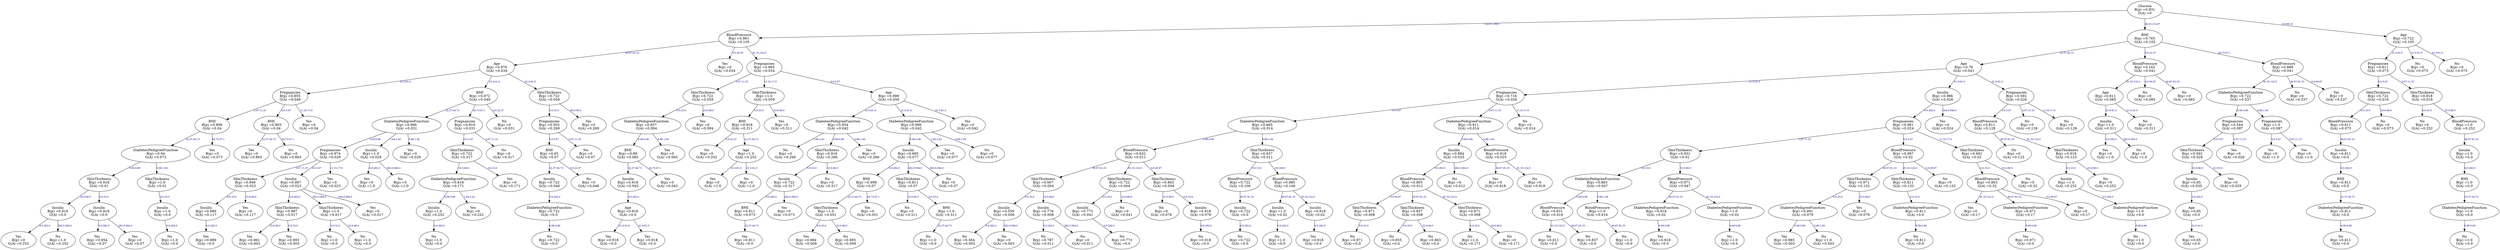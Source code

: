 // The Round Table
digraph "diabetes decision tree" {
	b [label="BloodPressure
B(p) =0.961
G(A) =0.105"]
	a [label="Glucose
B(p) =0.931
G(A) =0"]
	a -> b [label="132.67-199.0" fontcolor=darkblue fontsize=10]
	c [label="BMI
B(p) =0.765
G(A) =0.105"]
	a [label="Glucose
B(p) =0.931
G(A) =0"]
	a -> c [label="66.33-132.67" fontcolor=darkblue fontsize=10]
	d [label="Age
B(p) =0.722
G(A) =0.105"]
	a [label="Glucose
B(p) =0.931
G(A) =0"]
	a -> d [label="0.0-66.33" fontcolor=darkblue fontsize=10]
	e [label="Age
B(p) =0.976
G(A) =0.034"]
	b -> e [label="40.67-81.33" fontcolor=darkblue fontsize=10]
	f [label="Yes
B(p) =0
G(A) =0.034"]
	b -> f [label="0.0-40.67" fontcolor=darkblue fontsize=10]
	g [label="Pregnancies
B(p) =0.965
G(A) =0.034"]
	b -> g [label="81.33-122.0" fontcolor=darkblue fontsize=10]
	h [label="Age
B(p) =0.78
G(A) =0.041"]
	c -> h [label="22.37-44.73" fontcolor=darkblue fontsize=10]
	i [label="BloodPressure
B(p) =0.162
G(A) =0.041"]
	c -> i [label="0.0-22.37" fontcolor=darkblue fontsize=10]
	j [label="BloodPressure
B(p) =0.989
G(A) =0.041"]
	c -> j [label="44.73-67.1" fontcolor=darkblue fontsize=10]
	k [label="Pregnancies
B(p) =0.811
G(A) =0.073"]
	d -> k [label="21.0-41.0" fontcolor=darkblue fontsize=10]
	l [label="No
B(p) =0
G(A) =0.073"]
	d -> l [label="41.0-61.0" fontcolor=darkblue fontsize=10]
	m [label="No
B(p) =0
G(A) =0.073"]
	d -> m [label="61.0-81.0" fontcolor=darkblue fontsize=10]
	n [label="Pregnancies
B(p) =0.855
G(A) =0.049"]
	e -> n [label="41.0-61.0" fontcolor=darkblue fontsize=10]
	o [label="BMI
B(p) =0.972
G(A) =0.049"]
	e -> o [label="21.0-41.0" fontcolor=darkblue fontsize=10]
	p [label="SkinThickness
B(p) =0.722
G(A) =0.049"]
	e -> p [label="61.0-81.0" fontcolor=darkblue fontsize=10]
	q [label="SkinThickness
B(p) =0.722
G(A) =0.059"]
	g -> q [label="5.67-11.33" fontcolor=darkblue fontsize=10]
	r [label="SkinThickness
B(p) =1.0
G(A) =0.059"]
	g -> r [label="11.33-17.0" fontcolor=darkblue fontsize=10]
	s [label="Age
B(p) =0.999
G(A) =0.059"]
	g -> s [label="0.0-5.67" fontcolor=darkblue fontsize=10]
	t [label="Pregnancies
B(p) =0.716
G(A) =0.026"]
	h -> t [label="21.0-41.0" fontcolor=darkblue fontsize=10]
	u [label="Insulin
B(p) =0.986
G(A) =0.026"]
	h -> u [label="41.0-61.0" fontcolor=darkblue fontsize=10]
	v [label="Pregnancies
B(p) =0.592
G(A) =0.026"]
	h -> v [label="61.0-81.0" fontcolor=darkblue fontsize=10]
	w [label="Age
B(p) =0.811
G(A) =0.085"]
	i -> w [label="81.33-122.0" fontcolor=darkblue fontsize=10]
	x [label="No
B(p) =0
G(A) =0.085"]
	i -> x [label="0.0-40.67" fontcolor=darkblue fontsize=10]
	y [label="No
B(p) =0
G(A) =0.085"]
	i -> y [label="40.67-81.33" fontcolor=darkblue fontsize=10]
	z [label="DiabetesPedigreeFunction
B(p) =0.722
G(A) =0.537"]
	j -> z [label="81.33-122.0" fontcolor=darkblue fontsize=10]
	"{" [label="No
B(p) =0
G(A) =0.537"]
	j -> "{" [label="40.67-81.33" fontcolor=darkblue fontsize=10]
	"|" [label="Yes
B(p) =0
G(A) =0.537"]
	j -> "|" [label="0.0-40.67" fontcolor=darkblue fontsize=10]
	"}" [label="SkinThickness
B(p) =0.722
G(A) =0.016"]
	k -> "}" [label="0.0-5.67" fontcolor=darkblue fontsize=10]
	"~" [label="SkinThickness
B(p) =0.918
G(A) =0.016"]
	k -> "~" [label="5.67-11.33" fontcolor=darkblue fontsize=10]
	"" [label="BMI
B(p) =0.896
G(A) =0.04"]
	n -> "" [label="5.67-11.33" fontcolor=darkblue fontsize=10]
	"" [label="BMI
B(p) =0.863
G(A) =0.04"]
	n -> "" [label="0.0-5.67" fontcolor=darkblue fontsize=10]
	"" [label="Yes
B(p) =0
G(A) =0.04"]
	n -> "" [label="11.33-17.0" fontcolor=darkblue fontsize=10]
	"" [label="DiabetesPedigreeFunction
B(p) =0.966
G(A) =0.031"]
	o -> "" [label="22.37-44.73" fontcolor=darkblue fontsize=10]
	"" [label="Pregnancies
B(p) =0.918
G(A) =0.031"]
	o -> "" [label="44.73-67.1" fontcolor=darkblue fontsize=10]
	"" [label="No
B(p) =0
G(A) =0.031"]
	o -> "" [label="0.0-22.37" fontcolor=darkblue fontsize=10]
	"" [label="Pregnancies
B(p) =0.503
G(A) =0.269"]
	p -> "" [label="0.0-33.0" fontcolor=darkblue fontsize=10]
	"" [label="Yes
B(p) =0
G(A) =0.269"]
	p -> "" [label="66.0-99.0" fontcolor=darkblue fontsize=10]
	"" [label="DiabetesPedigreeFunction
B(p) =0.837
G(A) =0.094"]
	q -> "" [label="0.0-33.0" fontcolor=darkblue fontsize=10]
	"" [label="Yes
B(p) =0
G(A) =0.094"]
	q -> "" [label="33.0-66.0" fontcolor=darkblue fontsize=10]
	"" [label="BMI
B(p) =0.918
G(A) =0.311"]
	r -> "" [label="0.0-33.0" fontcolor=darkblue fontsize=10]
	"" [label="Yes
B(p) =0
G(A) =0.311"]
	r -> "" [label="33.0-66.0" fontcolor=darkblue fontsize=10]
	"" [label="DiabetesPedigreeFunction
B(p) =0.954
G(A) =0.042"]
	s -> "" [label="41.0-61.0" fontcolor=darkblue fontsize=10]
	"" [label="DiabetesPedigreeFunction
B(p) =0.996
G(A) =0.042"]
	s -> "" [label="21.0-41.0" fontcolor=darkblue fontsize=10]
	"" [label="Yes
B(p) =0
G(A) =0.042"]
	s -> "" [label="61.0-81.0" fontcolor=darkblue fontsize=10]
	"" [label="DiabetesPedigreeFunction
B(p) =0.665
G(A) =0.014"]
	t -> "" [label="0.0-5.67" fontcolor=darkblue fontsize=10]
	"" [label="DiabetesPedigreeFunction
B(p) =0.911
G(A) =0.014"]
	t -> "" [label="5.67-11.33" fontcolor=darkblue fontsize=10]
	"" [label="No
B(p) =0
G(A) =0.014"]
	t -> "" [label="11.33-17.0" fontcolor=darkblue fontsize=10]
	"" [label="Pregnancies
B(p) =0.981
G(A) =0.024"]
	u -> "" [label="0.0-282.0" fontcolor=darkblue fontsize=10]
	"" [label="Yes
B(p) =0
G(A) =0.024"]
	u -> "" [label="564.0-846.0" fontcolor=darkblue fontsize=10]
	"" [label="BloodPressure
B(p) =0.811
G(A) =0.128"]
	v -> "" [label="0.0-5.67" fontcolor=darkblue fontsize=10]
	"" [label="No
B(p) =0
G(A) =0.128"]
	v -> "" [label="5.67-11.33" fontcolor=darkblue fontsize=10]
	"" [label="No
B(p) =0
G(A) =0.128"]
	v -> "" [label="11.33-17.0" fontcolor=darkblue fontsize=10]
	"" [label="Insulin
B(p) =1.0
G(A) =0.311"]
	w -> "" [label="41.0-61.0" fontcolor=darkblue fontsize=10]
	"" [label="No
B(p) =0
G(A) =0.311"]
	w -> "" [label="21.0-41.0" fontcolor=darkblue fontsize=10]
	"" [label="Pregnancies
B(p) =0.544
G(A) =0.087"]
	z -> "" [label="0.08-0.86" fontcolor=darkblue fontsize=10]
	"" [label="Pregnancies
B(p) =1.0
G(A) =0.087"]
	z -> "" [label="0.86-1.64" fontcolor=darkblue fontsize=10]
	"" [label="BloodPressure
B(p) =0.811
G(A) =0.073"]
	"}" -> "" [label="0.0-33.0" fontcolor=darkblue fontsize=10]
	"" [label="No
B(p) =0
G(A) =0.073"]
	"}" -> "" [label="33.0-66.0" fontcolor=darkblue fontsize=10]
	"" [label="No
B(p) =0
G(A) =0.252"]
	"~" -> "" [label="0.0-33.0" fontcolor=darkblue fontsize=10]
	"" [label="BloodPressure
B(p) =1.0
G(A) =0.252"]
	"~" -> "" [label="33.0-66.0" fontcolor=darkblue fontsize=10]
	"" [label="DiabetesPedigreeFunction
B(p) =0.94
G(A) =0.073"]
	"" -> "" [label="22.37-44.73" fontcolor=darkblue fontsize=10]
	"" [label="Yes
B(p) =0
G(A) =0.073"]
	"" -> "" [label="44.73-67.1" fontcolor=darkblue fontsize=10]
	" " [label="Yes
B(p) =0
G(A) =0.863"]
	"" -> " " [label="22.37-44.73" fontcolor=darkblue fontsize=10]
	"¡" [label="No
B(p) =0
G(A) =0.863"]
	"" -> "¡" [label="44.73-67.1" fontcolor=darkblue fontsize=10]
	"¢" [label="Pregnancies
B(p) =0.974
G(A) =0.029"]
	"" -> "¢" [label="0.08-0.86" fontcolor=darkblue fontsize=10]
	"£" [label="Insulin
B(p) =1.0
G(A) =0.029"]
	"" -> "£" [label="1.64-2.42" fontcolor=darkblue fontsize=10]
	"¤" [label="Yes
B(p) =0
G(A) =0.029"]
	"" -> "¤" [label="0.86-1.64" fontcolor=darkblue fontsize=10]
	"¥" [label="SkinThickness
B(p) =0.722
G(A) =0.317"]
	"" -> "¥" [label="0.0-5.67" fontcolor=darkblue fontsize=10]
	"¦" [label="No
B(p) =0
G(A) =0.317"]
	"" -> "¦" [label="5.67-11.33" fontcolor=darkblue fontsize=10]
	"§" [label="BMI
B(p) =0.65
G(A) =0.07"]
	"" -> "§" [label="0.0-5.67" fontcolor=darkblue fontsize=10]
	"¨" [label="No
B(p) =0
G(A) =0.07"]
	"" -> "¨" [label="5.67-11.33" fontcolor=darkblue fontsize=10]
	"©" [label="BMI
B(p) =0.89
G(A) =0.065"]
	"" -> "©" [label="0.08-0.86" fontcolor=darkblue fontsize=10]
	"ª" [label="Yes
B(p) =0
G(A) =0.065"]
	"" -> "ª" [label="0.86-1.64" fontcolor=darkblue fontsize=10]
	"«" [label="No
B(p) =0
G(A) =0.252"]
	"" -> "«" [label="0.0-22.37" fontcolor=darkblue fontsize=10]
	"¬" [label="Age
B(p) =1.0
G(A) =0.252"]
	"" -> "¬" [label="22.37-44.73" fontcolor=darkblue fontsize=10]
	"­" [label="No
B(p) =0
G(A) =0.266"]
	"" -> "­" [label="1.64-2.42" fontcolor=darkblue fontsize=10]
	"®" [label="SkinThickness
B(p) =0.918
G(A) =0.266"]
	"" -> "®" [label="0.08-0.86" fontcolor=darkblue fontsize=10]
	"¯" [label="Yes
B(p) =0
G(A) =0.266"]
	"" -> "¯" [label="0.86-1.64" fontcolor=darkblue fontsize=10]
	"°" [label="Insulin
B(p) =0.995
G(A) =0.077"]
	"" -> "°" [label="0.08-0.86" fontcolor=darkblue fontsize=10]
	"±" [label="Yes
B(p) =0
G(A) =0.077"]
	"" -> "±" [label="1.64-2.42" fontcolor=darkblue fontsize=10]
	"²" [label="No
B(p) =0
G(A) =0.077"]
	"" -> "²" [label="0.86-1.64" fontcolor=darkblue fontsize=10]
	"³" [label="BloodPressure
B(p) =0.632
G(A) =0.011"]
	"" -> "³" [label="0.08-0.86" fontcolor=darkblue fontsize=10]
	"´" [label="SkinThickness
B(p) =0.937
G(A) =0.011"]
	"" -> "´" [label="0.86-1.64" fontcolor=darkblue fontsize=10]
	"µ" [label="Insulin
B(p) =0.884
G(A) =0.025"]
	"" -> "µ" [label="0.08-0.86" fontcolor=darkblue fontsize=10]
	"¶" [label="BloodPressure
B(p) =0.918
G(A) =0.025"]
	"" -> "¶" [label="0.86-1.64" fontcolor=darkblue fontsize=10]
	"·" [label="SkinThickness
B(p) =0.931
G(A) =0.02"]
	"" -> "·" [label="5.67-11.33" fontcolor=darkblue fontsize=10]
	"¸" [label="BloodPressure
B(p) =0.997
G(A) =0.02"]
	"" -> "¸" [label="0.0-5.67" fontcolor=darkblue fontsize=10]
	"¹" [label="SkinThickness
B(p) =0.991
G(A) =0.02"]
	"" -> "¹" [label="11.33-17.0" fontcolor=darkblue fontsize=10]
	"º" [label="No
B(p) =0
G(A) =0.123"]
	"" -> "º" [label="40.67-81.33" fontcolor=darkblue fontsize=10]
	"»" [label="SkinThickness
B(p) =0.918
G(A) =0.123"]
	"" -> "»" [label="81.33-122.0" fontcolor=darkblue fontsize=10]
	"¼" [label="Yes
B(p) =0
G(A) =1.0"]
	"" -> "¼" [label="0.0-282.0" fontcolor=darkblue fontsize=10]
	"½" [label="No
B(p) =0
G(A) =1.0"]
	"" -> "½" [label="282.0-564.0" fontcolor=darkblue fontsize=10]
	"¾" [label="SkinThickness
B(p) =0.592
G(A) =0.026"]
	"" -> "¾" [label="0.0-5.67" fontcolor=darkblue fontsize=10]
	"¿" [label="Yes
B(p) =0
G(A) =0.026"]
	"" -> "¿" [label="5.67-11.33" fontcolor=darkblue fontsize=10]
	"À" [label="No
B(p) =0
G(A) =1.0"]
	"" -> "À" [label="0.0-5.67" fontcolor=darkblue fontsize=10]
	"Á" [label="Yes
B(p) =0
G(A) =1.0"]
	"" -> "Á" [label="5.67-11.33" fontcolor=darkblue fontsize=10]
	"Â" [label="Insulin
B(p) =0.811
G(A) =0.0"]
	"" -> "Â" [label="40.67-81.33" fontcolor=darkblue fontsize=10]
	"Ã" [label="Insulin
B(p) =1.0
G(A) =0.0"]
	"" -> "Ã" [label="40.67-81.33" fontcolor=darkblue fontsize=10]
	"Ä" [label="SkinThickness
B(p) =0.918
G(A) =0.01"]
	"" -> "Ä" [label="0.08-0.86" fontcolor=darkblue fontsize=10]
	"Å" [label="SkinThickness
B(p) =1.0
G(A) =0.01"]
	"" -> "Å" [label="0.86-1.64" fontcolor=darkblue fontsize=10]
	"Æ" [label="SkinThickness
B(p) =0.949
G(A) =0.023"]
	"¢" -> "Æ" [label="5.67-11.33" fontcolor=darkblue fontsize=10]
	"Ç" [label="Insulin
B(p) =0.987
G(A) =0.023"]
	"¢" -> "Ç" [label="0.0-5.67" fontcolor=darkblue fontsize=10]
	"È" [label="Yes
B(p) =0
G(A) =0.023"]
	"¢" -> "È" [label="11.33-17.0" fontcolor=darkblue fontsize=10]
	"É" [label="Yes
B(p) =0
G(A) =1.0"]
	"£" -> "É" [label="0.0-282.0" fontcolor=darkblue fontsize=10]
	"Ê" [label="No
B(p) =0
G(A) =1.0"]
	"£" -> "Ê" [label="564.0-846.0" fontcolor=darkblue fontsize=10]
	"Ë" [label="DiabetesPedigreeFunction
B(p) =0.918
G(A) =0.171"]
	"¥" -> "Ë" [label="33.0-66.0" fontcolor=darkblue fontsize=10]
	"Ì" [label="Yes
B(p) =0
G(A) =0.171"]
	"¥" -> "Ì" [label="0.0-33.0" fontcolor=darkblue fontsize=10]
	"Í" [label="Insulin
B(p) =0.722
G(A) =0.048"]
	"§" -> "Í" [label="22.37-44.73" fontcolor=darkblue fontsize=10]
	"Î" [label="No
B(p) =0
G(A) =0.048"]
	"§" -> "Î" [label="0.0-22.37" fontcolor=darkblue fontsize=10]
	"Ï" [label="Insulin
B(p) =0.918
G(A) =0.043"]
	"©" -> "Ï" [label="22.37-44.73" fontcolor=darkblue fontsize=10]
	"Ð" [label="Yes
B(p) =0
G(A) =0.043"]
	"©" -> "Ð" [label="44.73-67.1" fontcolor=darkblue fontsize=10]
	"Ñ" [label="Yes
B(p) =0
G(A) =1.0"]
	"¬" -> "Ñ" [label="41.0-61.0" fontcolor=darkblue fontsize=10]
	"Ò" [label="No
B(p) =0
G(A) =1.0"]
	"¬" -> "Ò" [label="21.0-41.0" fontcolor=darkblue fontsize=10]
	"Ó" [label="Insulin
B(p) =0.722
G(A) =0.317"]
	"®" -> "Ó" [label="0.0-33.0" fontcolor=darkblue fontsize=10]
	"Ô" [label="No
B(p) =0
G(A) =0.317"]
	"®" -> "Ô" [label="33.0-66.0" fontcolor=darkblue fontsize=10]
	"Õ" [label="BMI
B(p) =0.998
G(A) =0.07"]
	"°" -> "Õ" [label="0.0-282.0" fontcolor=darkblue fontsize=10]
	"Ö" [label="SkinThickness
B(p) =0.811
G(A) =0.07"]
	"°" -> "Ö" [label="282.0-564.0" fontcolor=darkblue fontsize=10]
	"×" [label="No
B(p) =0
G(A) =0.07"]
	"°" -> "×" [label="564.0-846.0" fontcolor=darkblue fontsize=10]
	"Ø" [label="SkinThickness
B(p) =0.607
G(A) =0.004"]
	"³" -> "Ø" [label="40.67-81.33" fontcolor=darkblue fontsize=10]
	"Ù" [label="SkinThickness
B(p) =0.722
G(A) =0.004"]
	"³" -> "Ù" [label="81.33-122.0" fontcolor=darkblue fontsize=10]
	"Ú" [label="SkinThickness
B(p) =0.863
G(A) =0.004"]
	"³" -> "Ú" [label="0.0-40.67" fontcolor=darkblue fontsize=10]
	"Û" [label="BloodPressure
B(p) =0.722
G(A) =0.106"]
	"´" -> "Û" [label="0.0-33.0" fontcolor=darkblue fontsize=10]
	"Ü" [label="BloodPressure
B(p) =0.985
G(A) =0.106"]
	"´" -> "Ü" [label="33.0-66.0" fontcolor=darkblue fontsize=10]
	"Ý" [label="BloodPressure
B(p) =0.893
G(A) =0.012"]
	"µ" -> "Ý" [label="0.0-282.0" fontcolor=darkblue fontsize=10]
	"Þ" [label="No
B(p) =0
G(A) =0.012"]
	"µ" -> "Þ" [label="282.0-564.0" fontcolor=darkblue fontsize=10]
	"ß" [label="Yes
B(p) =0
G(A) =0.918"]
	"¶" -> "ß" [label="40.67-81.33" fontcolor=darkblue fontsize=10]
	"à" [label="No
B(p) =0
G(A) =0.918"]
	"¶" -> "à" [label="81.33-122.0" fontcolor=darkblue fontsize=10]
	"á" [label="DiabetesPedigreeFunction
B(p) =0.863
G(A) =0.047"]
	"·" -> "á" [label="0.0-33.0" fontcolor=darkblue fontsize=10]
	"â" [label="BloodPressure
B(p) =0.971
G(A) =0.047"]
	"·" -> "â" [label="33.0-66.0" fontcolor=darkblue fontsize=10]
	"ã" [label="SkinThickness
B(p) =0.971
G(A) =0.133"]
	"¸" -> "ã" [label="40.67-81.33" fontcolor=darkblue fontsize=10]
	"ä" [label="SkinThickness
B(p) =0.811
G(A) =0.133"]
	"¸" -> "ä" [label="81.33-122.0" fontcolor=darkblue fontsize=10]
	"å" [label="No
B(p) =0
G(A) =0.133"]
	"¸" -> "å" [label="0.0-40.67" fontcolor=darkblue fontsize=10]
	"æ" [label="BloodPressure
B(p) =0.863
G(A) =0.32"]
	"¹" -> "æ" [label="0.0-33.0" fontcolor=darkblue fontsize=10]
	"ç" [label="No
B(p) =0
G(A) =0.32"]
	"¹" -> "ç" [label="33.0-66.0" fontcolor=darkblue fontsize=10]
	"è" [label="Insulin
B(p) =1.0
G(A) =0.252"]
	"»" -> "è" [label="0.0-33.0" fontcolor=darkblue fontsize=10]
	"é" [label="No
B(p) =0
G(A) =0.252"]
	"»" -> "é" [label="33.0-66.0" fontcolor=darkblue fontsize=10]
	"ê" [label="Insulin
B(p) =0.65
G(A) =0.035"]
	"¾" -> "ê" [label="33.0-66.0" fontcolor=darkblue fontsize=10]
	"ë" [label="Yes
B(p) =0
G(A) =0.035"]
	"¾" -> "ë" [label="0.0-33.0" fontcolor=darkblue fontsize=10]
	"ì" [label="BMI
B(p) =0.811
G(A) =0.0"]
	"Â" -> "ì" [label="0.0-282.0" fontcolor=darkblue fontsize=10]
	"í" [label="BMI
B(p) =1.0
G(A) =0.0"]
	"Ã" -> "í" [label="0.0-282.0" fontcolor=darkblue fontsize=10]
	"î" [label="Insulin
B(p) =0.918
G(A) =0.0"]
	"Ä" -> "î" [label="33.0-66.0" fontcolor=darkblue fontsize=10]
	"ï" [label="Insulin
B(p) =0.918
G(A) =0.0"]
	"Ä" -> "ï" [label="0.0-33.0" fontcolor=darkblue fontsize=10]
	"ð" [label="Insulin
B(p) =1.0
G(A) =0.0"]
	"Å" -> "ð" [label="0.0-33.0" fontcolor=darkblue fontsize=10]
	"ñ" [label="Insulin
B(p) =0.989
G(A) =0.117"]
	"Æ" -> "ñ" [label="0.0-33.0" fontcolor=darkblue fontsize=10]
	"ò" [label="Yes
B(p) =0
G(A) =0.117"]
	"Æ" -> "ò" [label="33.0-66.0" fontcolor=darkblue fontsize=10]
	"ó" [label="SkinThickness
B(p) =0.987
G(A) =0.017"]
	"Ç" -> "ó" [label="0.0-282.0" fontcolor=darkblue fontsize=10]
	"ô" [label="SkinThickness
B(p) =1.0
G(A) =0.017"]
	"Ç" -> "ô" [label="282.0-564.0" fontcolor=darkblue fontsize=10]
	"õ" [label="Yes
B(p) =0
G(A) =0.017"]
	"Ç" -> "õ" [label="564.0-846.0" fontcolor=darkblue fontsize=10]
	"ö" [label="Insulin
B(p) =1.0
G(A) =0.252"]
	"Ë" -> "ö" [label="0.08-0.86" fontcolor=darkblue fontsize=10]
	"÷" [label="Yes
B(p) =0
G(A) =0.252"]
	"Ë" -> "÷" [label="1.64-2.42" fontcolor=darkblue fontsize=10]
	"ø" [label="DiabetesPedigreeFunction
B(p) =0.722
G(A) =0.0"]
	"Í" -> "ø" [label="0.0-282.0" fontcolor=darkblue fontsize=10]
	"ù" [label="Age
B(p) =0.918
G(A) =0.0"]
	"Ï" -> "ù" [label="0.0-282.0" fontcolor=darkblue fontsize=10]
	"ú" [label="BMI
B(p) =0.811
G(A) =0.073"]
	"Ó" -> "ú" [label="0.0-282.0" fontcolor=darkblue fontsize=10]
	"û" [label="Yes
B(p) =0
G(A) =0.073"]
	"Ó" -> "û" [label="282.0-564.0" fontcolor=darkblue fontsize=10]
	"ü" [label="SkinThickness
B(p) =1.0
G(A) =0.051"]
	"Õ" -> "ü" [label="22.37-44.73" fontcolor=darkblue fontsize=10]
	"ý" [label="Yes
B(p) =0
G(A) =0.051"]
	"Õ" -> "ý" [label="44.73-67.1" fontcolor=darkblue fontsize=10]
	"þ" [label="No
B(p) =0
G(A) =0.311"]
	"Ö" -> "þ" [label="33.0-66.0" fontcolor=darkblue fontsize=10]
	"ÿ" [label="BMI
B(p) =1.0
G(A) =0.311"]
	"Ö" -> "ÿ" [label="0.0-33.0" fontcolor=darkblue fontsize=10]
	"Ā" [label="Insulin
B(p) =0.559
G(A) =0.008"]
	"Ø" -> "Ā" [label="0.0-33.0" fontcolor=darkblue fontsize=10]
	"ā" [label="Insulin
B(p) =0.776
G(A) =0.008"]
	"Ø" -> "ā" [label="33.0-66.0" fontcolor=darkblue fontsize=10]
	"Ă" [label="Insulin
B(p) =0.773
G(A) =0.041"]
	"Ù" -> "Ă" [label="0.0-33.0" fontcolor=darkblue fontsize=10]
	"ă" [label="No
B(p) =0
G(A) =0.041"]
	"Ù" -> "ă" [label="33.0-66.0" fontcolor=darkblue fontsize=10]
	"Ą" [label="No
B(p) =0
G(A) =0.076"]
	"Ú" -> "Ą" [label="33.0-66.0" fontcolor=darkblue fontsize=10]
	"ą" [label="Insulin
B(p) =0.918
G(A) =0.076"]
	"Ú" -> "ą" [label="0.0-33.0" fontcolor=darkblue fontsize=10]
	"Ć" [label="Insulin
B(p) =0.722
G(A) =0.0"]
	"Û" -> "Ć" [label="40.67-81.33" fontcolor=darkblue fontsize=10]
	"ć" [label="Insulin
B(p) =1.0
G(A) =0.02"]
	"Ü" -> "ć" [label="40.67-81.33" fontcolor=darkblue fontsize=10]
	"Ĉ" [label="Insulin
B(p) =0.918
G(A) =0.02"]
	"Ü" -> "Ĉ" [label="81.33-122.0" fontcolor=darkblue fontsize=10]
	"ĉ" [label="SkinThickness
B(p) =0.971
G(A) =0.008"]
	"Ý" -> "ĉ" [label="0.0-40.67" fontcolor=darkblue fontsize=10]
	"Ċ" [label="SkinThickness
B(p) =0.857
G(A) =0.008"]
	"Ý" -> "Ċ" [label="40.67-81.33" fontcolor=darkblue fontsize=10]
	"ċ" [label="SkinThickness
B(p) =0.971
G(A) =0.008"]
	"Ý" -> "ċ" [label="81.33-122.0" fontcolor=darkblue fontsize=10]
	"Č" [label="BloodPressure
B(p) =0.831
G(A) =0.016"]
	"á" -> "Č" [label="0.08-0.86" fontcolor=darkblue fontsize=10]
	"č" [label="BloodPressure
B(p) =1.0
G(A) =0.016"]
	"á" -> "č" [label="0.86-1.64" fontcolor=darkblue fontsize=10]
	"Ď" [label="DiabetesPedigreeFunction
B(p) =0.918
G(A) =0.02"]
	"â" -> "Ď" [label="40.67-81.33" fontcolor=darkblue fontsize=10]
	"ď" [label="DiabetesPedigreeFunction
B(p) =1.0
G(A) =0.02"]
	"â" -> "ď" [label="81.33-122.0" fontcolor=darkblue fontsize=10]
	"Đ" [label="DiabetesPedigreeFunction
B(p) =0.991
G(A) =0.079"]
	"ã" -> "Đ" [label="0.0-33.0" fontcolor=darkblue fontsize=10]
	"đ" [label="Yes
B(p) =0
G(A) =0.079"]
	"ã" -> "đ" [label="33.0-66.0" fontcolor=darkblue fontsize=10]
	"Ē" [label="DiabetesPedigreeFunction
B(p) =0.811
G(A) =0.0"]
	"ä" -> "Ē" [label="0.0-33.0" fontcolor=darkblue fontsize=10]
	"ē" [label="Yes
B(p) =0
G(A) =0.17"]
	"æ" -> "ē" [label="81.33-122.0" fontcolor=darkblue fontsize=10]
	"Ĕ" [label="DiabetesPedigreeFunction
B(p) =0.971
G(A) =0.17"]
	"æ" -> "Ĕ" [label="40.67-81.33" fontcolor=darkblue fontsize=10]
	"ĕ" [label="Yes
B(p) =0
G(A) =0.17"]
	"æ" -> "ĕ" [label="0.0-40.67" fontcolor=darkblue fontsize=10]
	"Ė" [label="DiabetesPedigreeFunction
B(p) =1.0
G(A) =0.0"]
	"è" -> "Ė" [label="0.0-282.0" fontcolor=darkblue fontsize=10]
	"ė" [label="Age
B(p) =0.65
G(A) =0.0"]
	"ê" -> "ė" [label="0.0-282.0" fontcolor=darkblue fontsize=10]
	"Ę" [label="DiabetesPedigreeFunction
B(p) =0.811
G(A) =0.0"]
	"ì" -> "Ę" [label="22.37-44.73" fontcolor=darkblue fontsize=10]
	"ę" [label="DiabetesPedigreeFunction
B(p) =1.0
G(A) =0.0"]
	"í" -> "ę" [label="22.37-44.73" fontcolor=darkblue fontsize=10]
	"Ě" [label="Yes
B(p) =0
G(A) =0.252"]
	"î" -> "Ě" [label="0.0-282.0" fontcolor=darkblue fontsize=10]
	"ě" [label="No
B(p) =1.0
G(A) =0.252"]
	"î" -> "ě" [label="282.0-564.0" fontcolor=darkblue fontsize=10]
	"Ĝ" [label="Yes
B(p) =0.954
G(A) =0.07"]
	"ï" -> "Ĝ" [label="0.0-282.0" fontcolor=darkblue fontsize=10]
	"ĝ" [label="Yes
B(p) =0
G(A) =0.07"]
	"ï" -> "ĝ" [label="282.0-564.0" fontcolor=darkblue fontsize=10]
	"Ğ" [label="No
B(p) =1.0
G(A) =0.0"]
	"ð" -> "Ğ" [label="0.0-282.0" fontcolor=darkblue fontsize=10]
	"ğ" [label="Yes
B(p) =0.989
G(A) =0.0"]
	"ñ" -> "ğ" [label="0.0-282.0" fontcolor=darkblue fontsize=10]
	"Ġ" [label="Yes
B(p) =0.961
G(A) =0.003"]
	"ó" -> "Ġ" [label="33.0-66.0" fontcolor=darkblue fontsize=10]
	"ġ" [label="Yes
B(p) =0.993
G(A) =0.003"]
	"ó" -> "ġ" [label="0.0-33.0" fontcolor=darkblue fontsize=10]
	"Ģ" [label="No
B(p) =1.0
G(A) =0.0"]
	"ô" -> "Ģ" [label="0.0-33.0" fontcolor=darkblue fontsize=10]
	"ģ" [label="No
B(p) =1.0
G(A) =0.0"]
	"ô" -> "ģ" [label="33.0-66.0" fontcolor=darkblue fontsize=10]
	"Ĥ" [label="No
B(p) =1.0
G(A) =0.0"]
	"ö" -> "Ĥ" [label="0.0-282.0" fontcolor=darkblue fontsize=10]
	"ĥ" [label="No
B(p) =0.722
G(A) =0.0"]
	"ø" -> "ĥ" [label="0.08-0.86" fontcolor=darkblue fontsize=10]
	"Ħ" [label="Yes
B(p) =0.918
G(A) =0.0"]
	"ù" -> "Ħ" [label="21.0-41.0" fontcolor=darkblue fontsize=10]
	"ħ" [label="Yes
B(p) =0.918
G(A) =0.0"]
	"ù" -> "ħ" [label="41.0-61.0" fontcolor=darkblue fontsize=10]
	"Ĩ" [label="Yes
B(p) =0.811
G(A) =0.0"]
	"ú" -> "Ĩ" [label="22.37-44.73" fontcolor=darkblue fontsize=10]
	"ĩ" [label="Yes
B(p) =0.994
G(A) =0.009"]
	"ü" -> "ĩ" [label="0.0-33.0" fontcolor=darkblue fontsize=10]
	"Ī" [label="No
B(p) =0.985
G(A) =0.009"]
	"ü" -> "Ī" [label="33.0-66.0" fontcolor=darkblue fontsize=10]
	"ī" [label="No
B(p) =1.0
G(A) =0.0"]
	"ÿ" -> "ī" [label="22.37-44.73" fontcolor=darkblue fontsize=10]
	"Ĭ" [label="No
B(p) =0.564
G(A) =0.003"]
	"Ā" -> "Ĭ" [label="0.0-282.0" fontcolor=darkblue fontsize=10]
	"ĭ" [label="No
B(p) =0
G(A) =0.003"]
	"Ā" -> "ĭ" [label="282.0-564.0" fontcolor=darkblue fontsize=10]
	"Į" [label="No
B(p) =0.787
G(A) =0.011"]
	"ā" -> "Į" [label="0.0-282.0" fontcolor=darkblue fontsize=10]
	"į" [label="No
B(p) =0
G(A) =0.011"]
	"ā" -> "į" [label="282.0-564.0" fontcolor=darkblue fontsize=10]
	"İ" [label="No
B(p) =0.773
G(A) =0.0"]
	"Ă" -> "İ" [label="0.0-282.0" fontcolor=darkblue fontsize=10]
	"ı" [label="No
B(p) =0.918
G(A) =0.0"]
	"ą" -> "ı" [label="0.0-282.0" fontcolor=darkblue fontsize=10]
	"Ĳ" [label="No
B(p) =0.722
G(A) =0.0"]
	"Ć" -> "Ĳ" [label="0.0-282.0" fontcolor=darkblue fontsize=10]
	"ĳ" [label="No
B(p) =1.0
G(A) =0.0"]
	"ć" -> "ĳ" [label="0.0-282.0" fontcolor=darkblue fontsize=10]
	"Ĵ" [label="Yes
B(p) =0.918
G(A) =0.0"]
	"Ĉ" -> "Ĵ" [label="0.0-282.0" fontcolor=darkblue fontsize=10]
	"ĵ" [label="No
B(p) =0.971
G(A) =0.0"]
	"ĉ" -> "ĵ" [label="0.0-33.0" fontcolor=darkblue fontsize=10]
	"Ķ" [label="No
B(p) =0.855
G(A) =0.0"]
	"Ċ" -> "Ķ" [label="0.0-33.0" fontcolor=darkblue fontsize=10]
	"ķ" [label="No
B(p) =0.863
G(A) =0.0"]
	"Ċ" -> "ķ" [label="33.0-66.0" fontcolor=darkblue fontsize=10]
	"ĸ" [label="No
B(p) =1.0
G(A) =0.171"]
	"ċ" -> "ĸ" [label="0.0-33.0" fontcolor=darkblue fontsize=10]
	"Ĺ" [label="No
B(p) =0
G(A) =0.171"]
	"ċ" -> "Ĺ" [label="33.0-66.0" fontcolor=darkblue fontsize=10]
	"ĺ" [label="No
B(p) =0.811
G(A) =0.0"]
	"Č" -> "ĺ" [label="81.33-122.0" fontcolor=darkblue fontsize=10]
	"Ļ" [label="No
B(p) =0.837
G(A) =0.0"]
	"Č" -> "Ļ" [label="40.67-81.33" fontcolor=darkblue fontsize=10]
	"ļ" [label="No
B(p) =1.0
G(A) =0.0"]
	"č" -> "ļ" [label="40.67-81.33" fontcolor=darkblue fontsize=10]
	"Ľ" [label="Yes
B(p) =0.918
G(A) =0.0"]
	"Ď" -> "Ľ" [label="0.08-0.86" fontcolor=darkblue fontsize=10]
	"ľ" [label="No
B(p) =1.0
G(A) =0.0"]
	"ď" -> "ľ" [label="0.08-0.86" fontcolor=darkblue fontsize=10]
	"Ŀ" [label="Yes
B(p) =0.985
G(A) =0.003"]
	"Đ" -> "Ŀ" [label="0.08-0.86" fontcolor=darkblue fontsize=10]
	"ŀ" [label="No
B(p) =1.0
G(A) =0.003"]
	"Đ" -> "ŀ" [label="0.86-1.64" fontcolor=darkblue fontsize=10]
	"Ł" [label="No
B(p) =0.811
G(A) =0.0"]
	"Ē" -> "Ł" [label="0.08-0.86" fontcolor=darkblue fontsize=10]
	"ł" [label="Yes
B(p) =0.971
G(A) =0.0"]
	"Ĕ" -> "ł" [label="0.08-0.86" fontcolor=darkblue fontsize=10]
	"Ń" [label="No
B(p) =1.0
G(A) =0.0"]
	"Ė" -> "Ń" [label="0.08-0.86" fontcolor=darkblue fontsize=10]
	"ń" [label="Yes
B(p) =0.65
G(A) =0.0"]
	"ė" -> "ń" [label="21.0-41.0" fontcolor=darkblue fontsize=10]
	"Ņ" [label="No
B(p) =0.811
G(A) =0.0"]
	"Ę" -> "Ņ" [label="0.08-0.86" fontcolor=darkblue fontsize=10]
	"ņ" [label="No
B(p) =1.0
G(A) =0.0"]
	"ę" -> "ņ" [label="0.08-0.86" fontcolor=darkblue fontsize=10]
}
